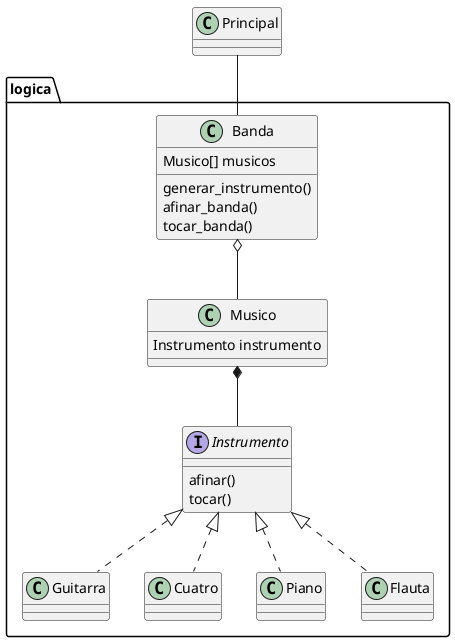 @startuml

package logica{
Interface Instrumento
Class Musico
Class Banda 
Instrumento <|.. Guitarra
Instrumento <|.. Cuatro
Instrumento <|.. Piano
Instrumento <|.. Flauta
}

Principal -- Banda

Instrumento : afinar()
Instrumento : tocar()



Musico *-- Instrumento

Banda o-- Musico

Musico : Instrumento instrumento
Banda : Musico[] musicos

Banda : generar_instrumento()
Banda : afinar_banda()
Banda : tocar_banda()
@enduml